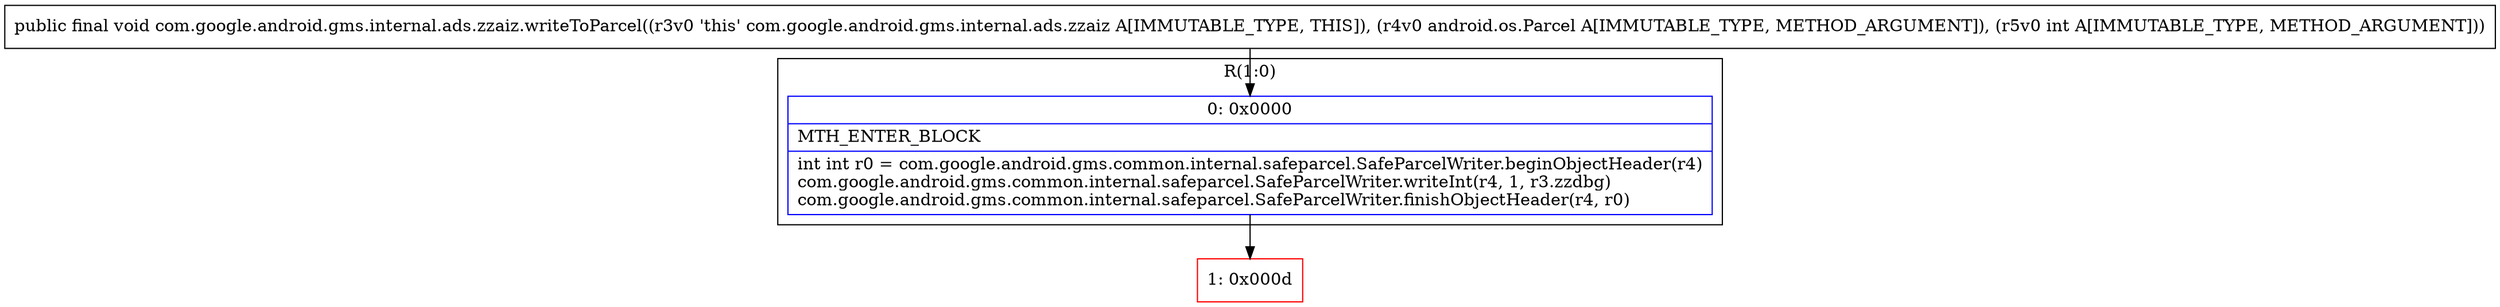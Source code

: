 digraph "CFG forcom.google.android.gms.internal.ads.zzaiz.writeToParcel(Landroid\/os\/Parcel;I)V" {
subgraph cluster_Region_2019544596 {
label = "R(1:0)";
node [shape=record,color=blue];
Node_0 [shape=record,label="{0\:\ 0x0000|MTH_ENTER_BLOCK\l|int int r0 = com.google.android.gms.common.internal.safeparcel.SafeParcelWriter.beginObjectHeader(r4)\lcom.google.android.gms.common.internal.safeparcel.SafeParcelWriter.writeInt(r4, 1, r3.zzdbg)\lcom.google.android.gms.common.internal.safeparcel.SafeParcelWriter.finishObjectHeader(r4, r0)\l}"];
}
Node_1 [shape=record,color=red,label="{1\:\ 0x000d}"];
MethodNode[shape=record,label="{public final void com.google.android.gms.internal.ads.zzaiz.writeToParcel((r3v0 'this' com.google.android.gms.internal.ads.zzaiz A[IMMUTABLE_TYPE, THIS]), (r4v0 android.os.Parcel A[IMMUTABLE_TYPE, METHOD_ARGUMENT]), (r5v0 int A[IMMUTABLE_TYPE, METHOD_ARGUMENT])) }"];
MethodNode -> Node_0;
Node_0 -> Node_1;
}

